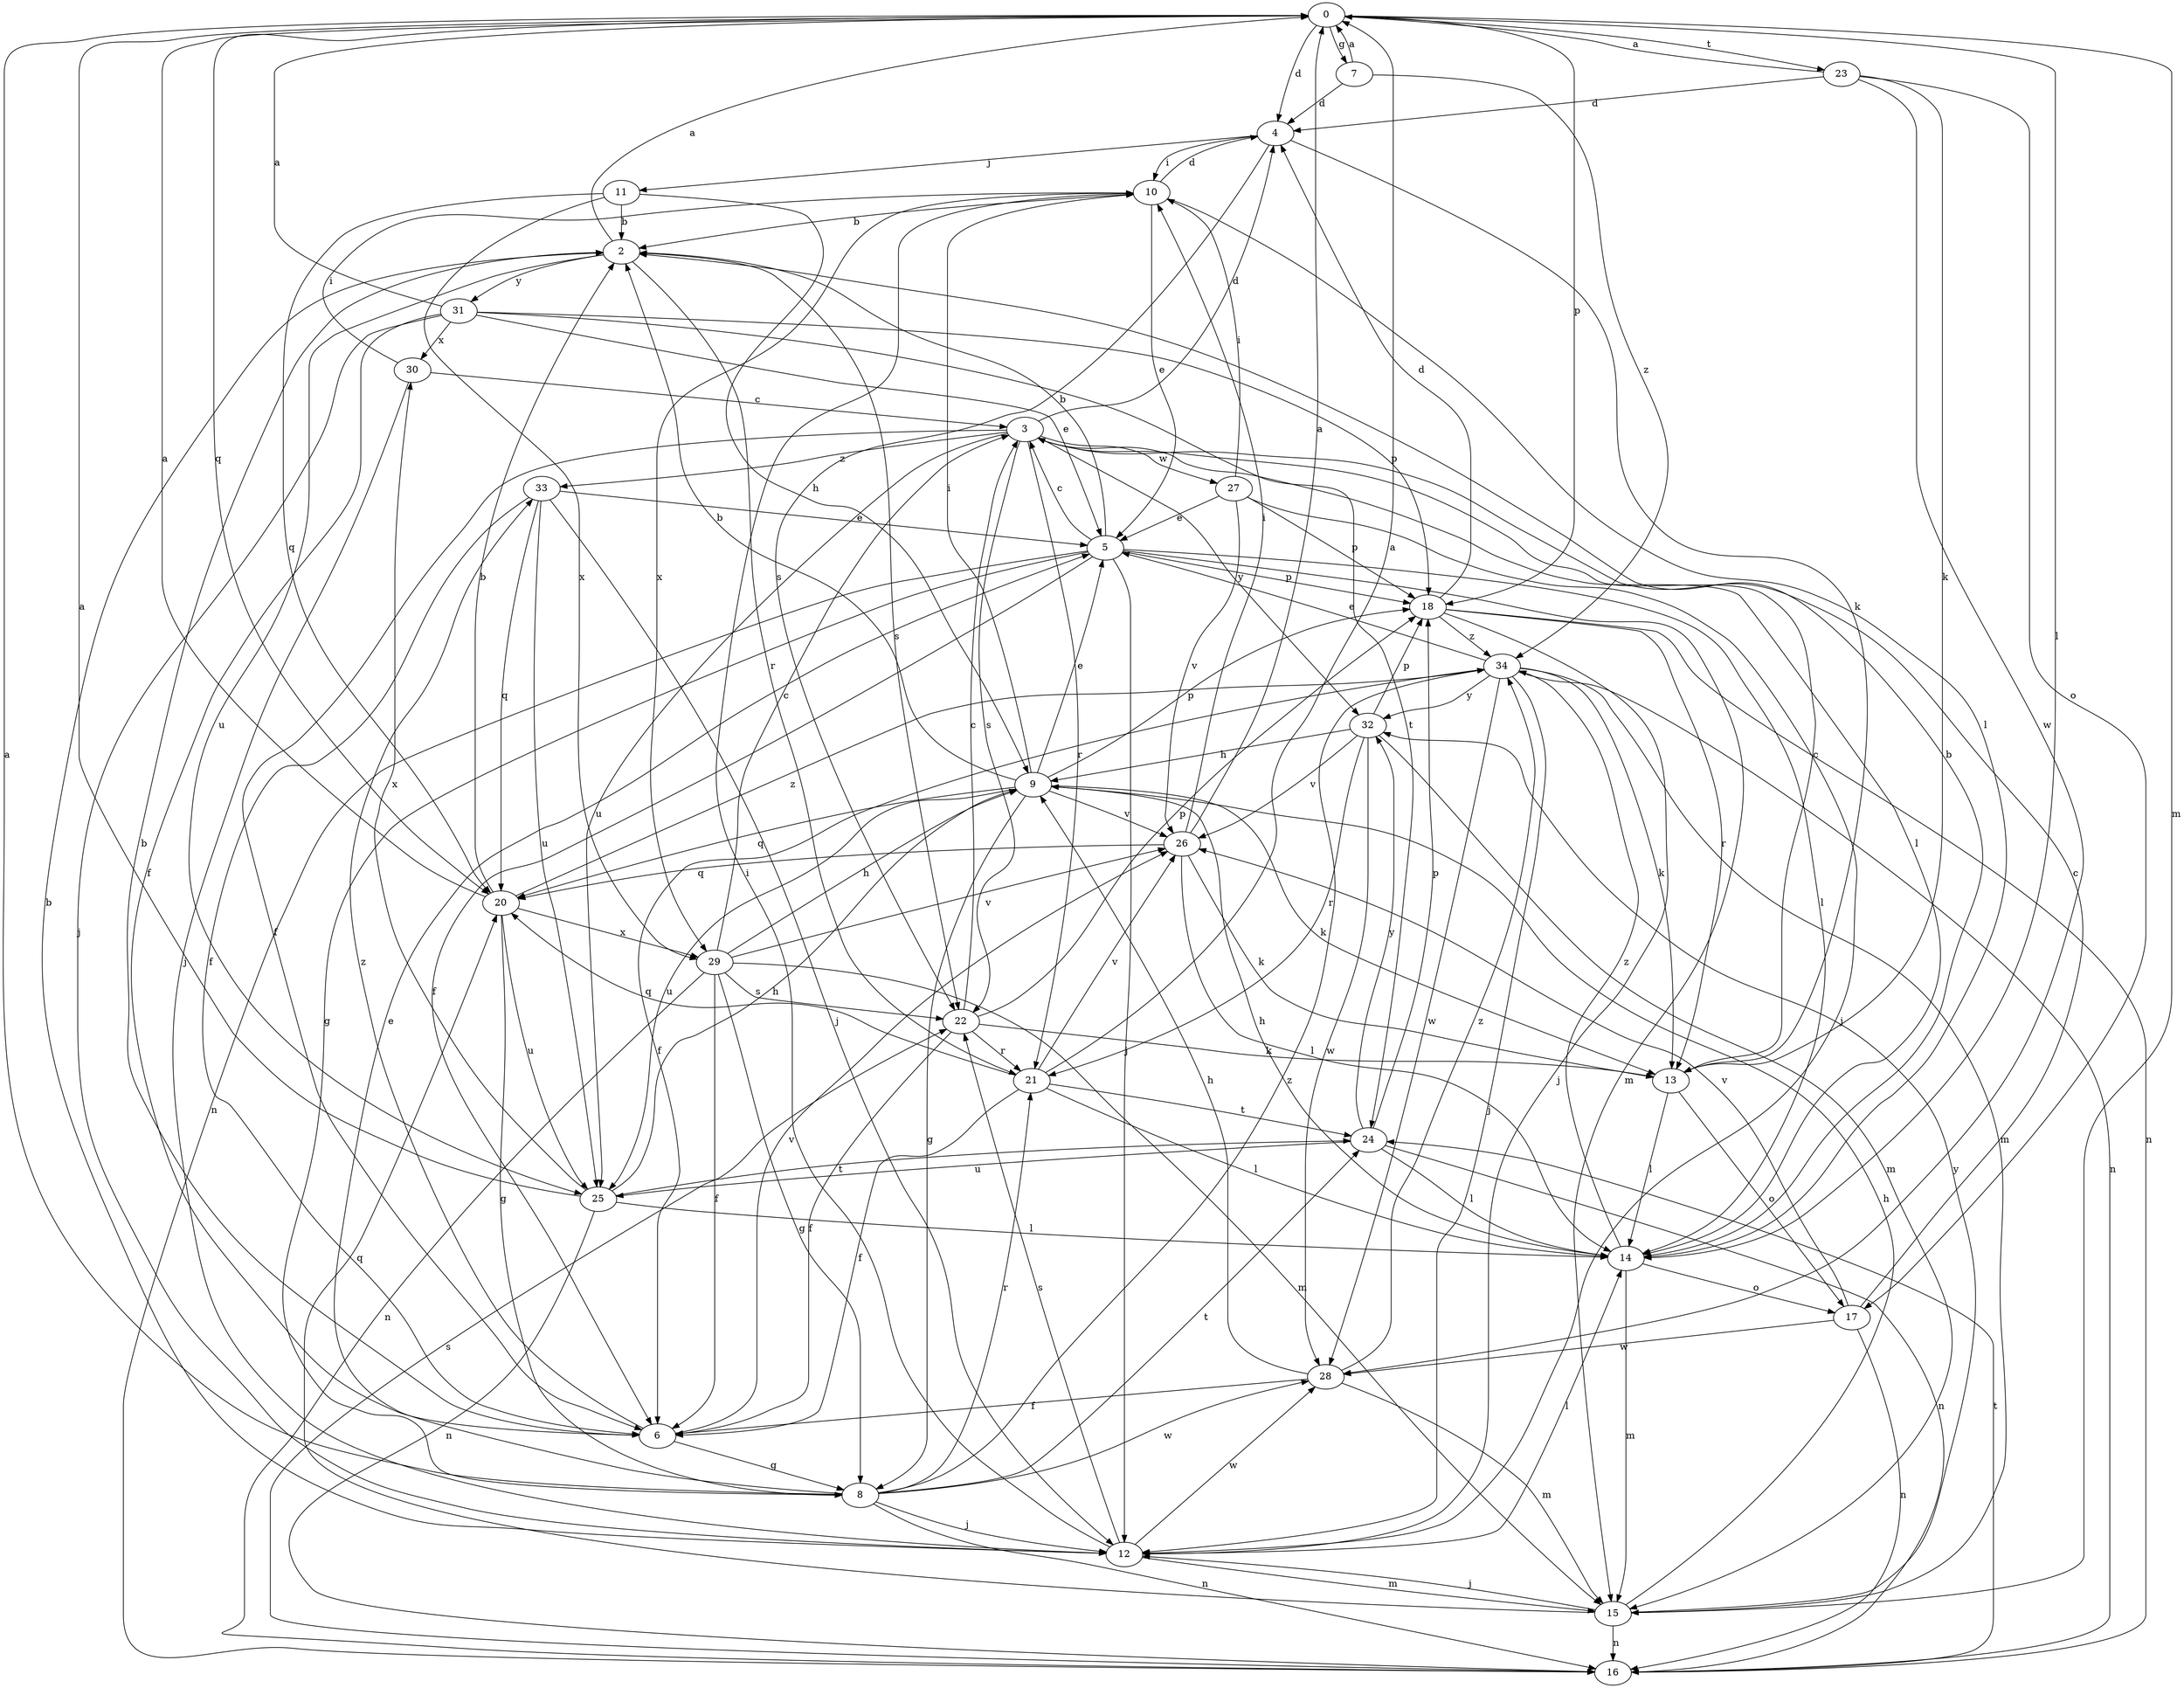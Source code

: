 strict digraph  {
0;
2;
3;
4;
5;
6;
7;
8;
9;
10;
11;
12;
13;
14;
15;
16;
17;
18;
20;
21;
22;
23;
24;
25;
26;
27;
28;
29;
30;
31;
32;
33;
34;
0 -> 4  [label=d];
0 -> 7  [label=g];
0 -> 14  [label=l];
0 -> 15  [label=m];
0 -> 18  [label=p];
0 -> 20  [label=q];
0 -> 23  [label=t];
2 -> 0  [label=a];
2 -> 21  [label=r];
2 -> 22  [label=s];
2 -> 25  [label=u];
2 -> 31  [label=y];
3 -> 4  [label=d];
3 -> 6  [label=f];
3 -> 14  [label=l];
3 -> 21  [label=r];
3 -> 22  [label=s];
3 -> 25  [label=u];
3 -> 27  [label=w];
3 -> 32  [label=y];
3 -> 33  [label=z];
4 -> 10  [label=i];
4 -> 11  [label=j];
4 -> 13  [label=k];
4 -> 22  [label=s];
5 -> 2  [label=b];
5 -> 3  [label=c];
5 -> 6  [label=f];
5 -> 8  [label=g];
5 -> 12  [label=j];
5 -> 14  [label=l];
5 -> 15  [label=m];
5 -> 16  [label=n];
5 -> 18  [label=p];
6 -> 2  [label=b];
6 -> 8  [label=g];
6 -> 26  [label=v];
6 -> 33  [label=z];
7 -> 0  [label=a];
7 -> 4  [label=d];
7 -> 34  [label=z];
8 -> 0  [label=a];
8 -> 5  [label=e];
8 -> 12  [label=j];
8 -> 16  [label=n];
8 -> 21  [label=r];
8 -> 24  [label=t];
8 -> 28  [label=w];
8 -> 34  [label=z];
9 -> 2  [label=b];
9 -> 5  [label=e];
9 -> 8  [label=g];
9 -> 10  [label=i];
9 -> 13  [label=k];
9 -> 18  [label=p];
9 -> 20  [label=q];
9 -> 25  [label=u];
9 -> 26  [label=v];
10 -> 2  [label=b];
10 -> 4  [label=d];
10 -> 5  [label=e];
10 -> 14  [label=l];
10 -> 29  [label=x];
11 -> 2  [label=b];
11 -> 9  [label=h];
11 -> 20  [label=q];
11 -> 29  [label=x];
12 -> 2  [label=b];
12 -> 10  [label=i];
12 -> 14  [label=l];
12 -> 15  [label=m];
12 -> 22  [label=s];
12 -> 28  [label=w];
13 -> 3  [label=c];
13 -> 14  [label=l];
13 -> 17  [label=o];
14 -> 2  [label=b];
14 -> 9  [label=h];
14 -> 15  [label=m];
14 -> 17  [label=o];
14 -> 34  [label=z];
15 -> 9  [label=h];
15 -> 12  [label=j];
15 -> 16  [label=n];
15 -> 20  [label=q];
15 -> 32  [label=y];
16 -> 22  [label=s];
16 -> 24  [label=t];
17 -> 3  [label=c];
17 -> 16  [label=n];
17 -> 26  [label=v];
17 -> 28  [label=w];
18 -> 4  [label=d];
18 -> 12  [label=j];
18 -> 13  [label=r];
18 -> 16  [label=n];
18 -> 34  [label=z];
20 -> 0  [label=a];
20 -> 2  [label=b];
20 -> 8  [label=g];
20 -> 25  [label=u];
20 -> 29  [label=x];
20 -> 34  [label=z];
21 -> 0  [label=a];
21 -> 6  [label=f];
21 -> 14  [label=l];
21 -> 20  [label=q];
21 -> 24  [label=t];
21 -> 26  [label=v];
22 -> 3  [label=c];
22 -> 6  [label=f];
22 -> 13  [label=k];
22 -> 18  [label=p];
22 -> 21  [label=r];
23 -> 0  [label=a];
23 -> 4  [label=d];
23 -> 13  [label=k];
23 -> 17  [label=o];
23 -> 28  [label=w];
24 -> 14  [label=l];
24 -> 16  [label=n];
24 -> 18  [label=p];
24 -> 25  [label=u];
24 -> 32  [label=y];
25 -> 0  [label=a];
25 -> 9  [label=h];
25 -> 14  [label=l];
25 -> 16  [label=n];
25 -> 24  [label=t];
25 -> 30  [label=x];
26 -> 0  [label=a];
26 -> 10  [label=i];
26 -> 13  [label=k];
26 -> 14  [label=l];
26 -> 20  [label=q];
27 -> 5  [label=e];
27 -> 10  [label=i];
27 -> 12  [label=j];
27 -> 18  [label=p];
27 -> 26  [label=v];
28 -> 6  [label=f];
28 -> 9  [label=h];
28 -> 15  [label=m];
28 -> 34  [label=z];
29 -> 3  [label=c];
29 -> 6  [label=f];
29 -> 8  [label=g];
29 -> 9  [label=h];
29 -> 15  [label=m];
29 -> 16  [label=n];
29 -> 22  [label=s];
29 -> 26  [label=v];
30 -> 3  [label=c];
30 -> 10  [label=i];
30 -> 12  [label=j];
31 -> 0  [label=a];
31 -> 5  [label=e];
31 -> 6  [label=f];
31 -> 12  [label=j];
31 -> 18  [label=p];
31 -> 24  [label=t];
31 -> 30  [label=x];
32 -> 9  [label=h];
32 -> 15  [label=m];
32 -> 18  [label=p];
32 -> 21  [label=r];
32 -> 26  [label=v];
32 -> 28  [label=w];
33 -> 5  [label=e];
33 -> 6  [label=f];
33 -> 12  [label=j];
33 -> 20  [label=q];
33 -> 25  [label=u];
34 -> 5  [label=e];
34 -> 6  [label=f];
34 -> 12  [label=j];
34 -> 13  [label=k];
34 -> 15  [label=m];
34 -> 16  [label=n];
34 -> 28  [label=w];
34 -> 32  [label=y];
}
